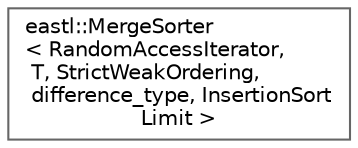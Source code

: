 digraph "类继承关系图"
{
 // LATEX_PDF_SIZE
  bgcolor="transparent";
  edge [fontname=Helvetica,fontsize=10,labelfontname=Helvetica,labelfontsize=10];
  node [fontname=Helvetica,fontsize=10,shape=box,height=0.2,width=0.4];
  rankdir="LR";
  Node0 [id="Node000000",label="eastl::MergeSorter\l\< RandomAccessIterator,\l T, StrictWeakOrdering,\l difference_type, InsertionSort\lLimit \>",height=0.2,width=0.4,color="grey40", fillcolor="white", style="filled",URL="$classeastl_1_1_merge_sorter.html",tooltip=" "];
}

